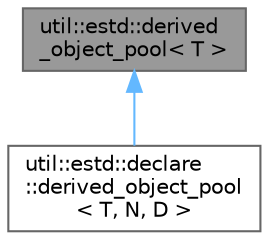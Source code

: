 digraph "util::estd::derived_object_pool&lt; T &gt;"
{
 // LATEX_PDF_SIZE
  bgcolor="transparent";
  edge [fontname=Helvetica,fontsize=10,labelfontname=Helvetica,labelfontsize=10];
  node [fontname=Helvetica,fontsize=10,shape=box,height=0.2,width=0.4];
  Node1 [id="Node000001",label="util::estd::derived\l_object_pool\< T \>",height=0.2,width=0.4,color="gray40", fillcolor="grey60", style="filled", fontcolor="black",tooltip=" "];
  Node1 -> Node2 [id="edge1_Node000001_Node000002",dir="back",color="steelblue1",style="solid",tooltip=" "];
  Node2 [id="Node000002",label="util::estd::declare\l::derived_object_pool\l\< T, N, D \>",height=0.2,width=0.4,color="gray40", fillcolor="white", style="filled",URL="$d8/dfe/classutil_1_1estd_1_1declare_1_1derived__object__pool.html",tooltip=" "];
}
